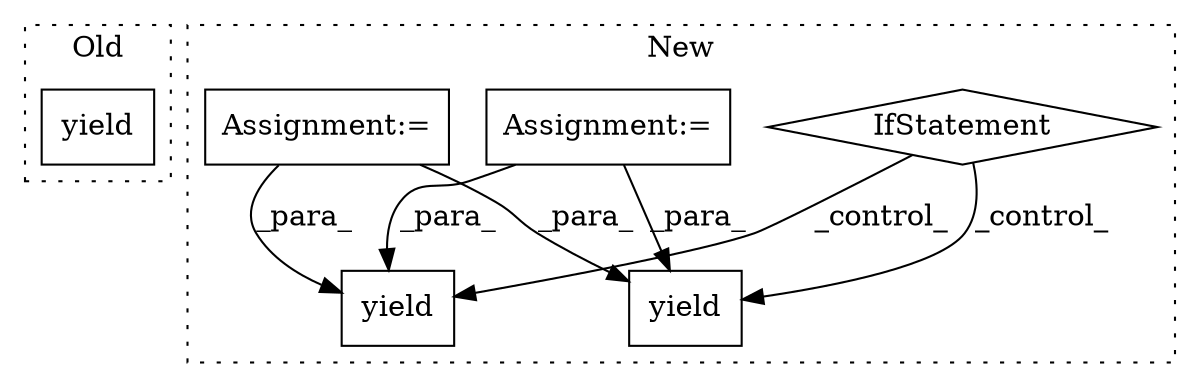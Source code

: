 digraph G {
subgraph cluster0 {
1 [label="yield" a="112" s="3731" l="20" shape="box"];
label = "Old";
style="dotted";
}
subgraph cluster1 {
2 [label="yield" a="112" s="3538" l="7" shape="box"];
3 [label="IfStatement" a="25" s="3449,3471" l="4,2" shape="diamond"];
4 [label="yield" a="112" s="3487" l="7" shape="box"];
5 [label="Assignment:=" a="7" s="3395" l="14" shape="box"];
6 [label="Assignment:=" a="7" s="3302" l="14" shape="box"];
label = "New";
style="dotted";
}
3 -> 2 [label="_control_"];
3 -> 4 [label="_control_"];
5 -> 4 [label="_para_"];
5 -> 2 [label="_para_"];
6 -> 2 [label="_para_"];
6 -> 4 [label="_para_"];
}